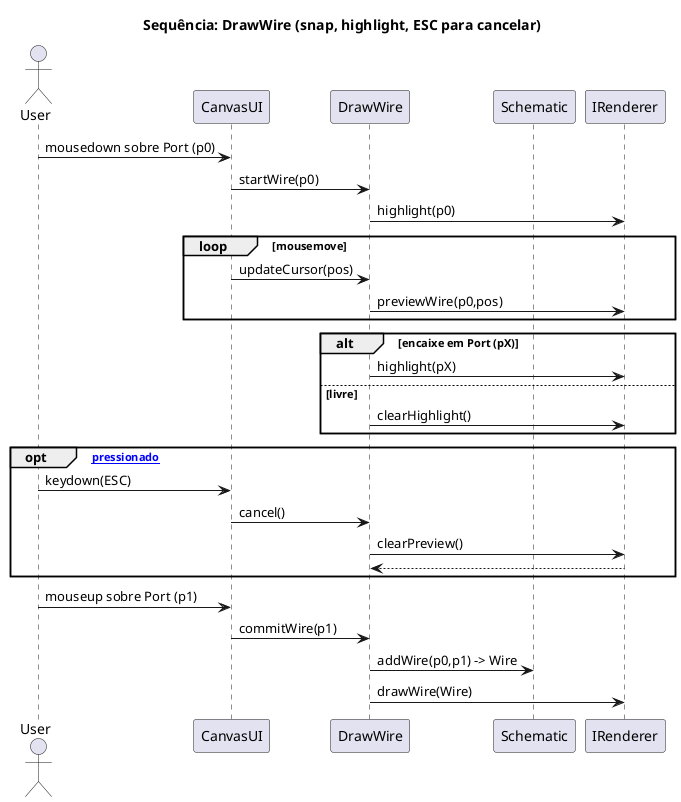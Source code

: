 @startuml
title Sequência: DrawWire (snap, highlight, ESC para cancelar)

actor User
participant CanvasUI as UI
participant DrawWire as UseCase
participant Schematic as Dom
participant IRenderer as Rend

User -> UI : mousedown sobre Port (p0)
UI -> UseCase : startWire(p0)
UseCase -> Rend : highlight(p0)
loop mousemove
  UI -> UseCase : updateCursor(pos)
  UseCase -> Rend : previewWire(p0,pos)
end

alt encaixe em Port (pX)
  UseCase -> Rend : highlight(pX)
else livre
  UseCase -> Rend : clearHighlight()
end

opt [ESC pressionado]
  User -> UI : keydown(ESC)
  UI -> UseCase : cancel()
  UseCase -> Rend : clearPreview()
  return
end

User -> UI : mouseup sobre Port (p1)
UI -> UseCase : commitWire(p1)
UseCase -> Dom : addWire(p0,p1) -> Wire
UseCase -> Rend : drawWire(Wire)
@enduml

